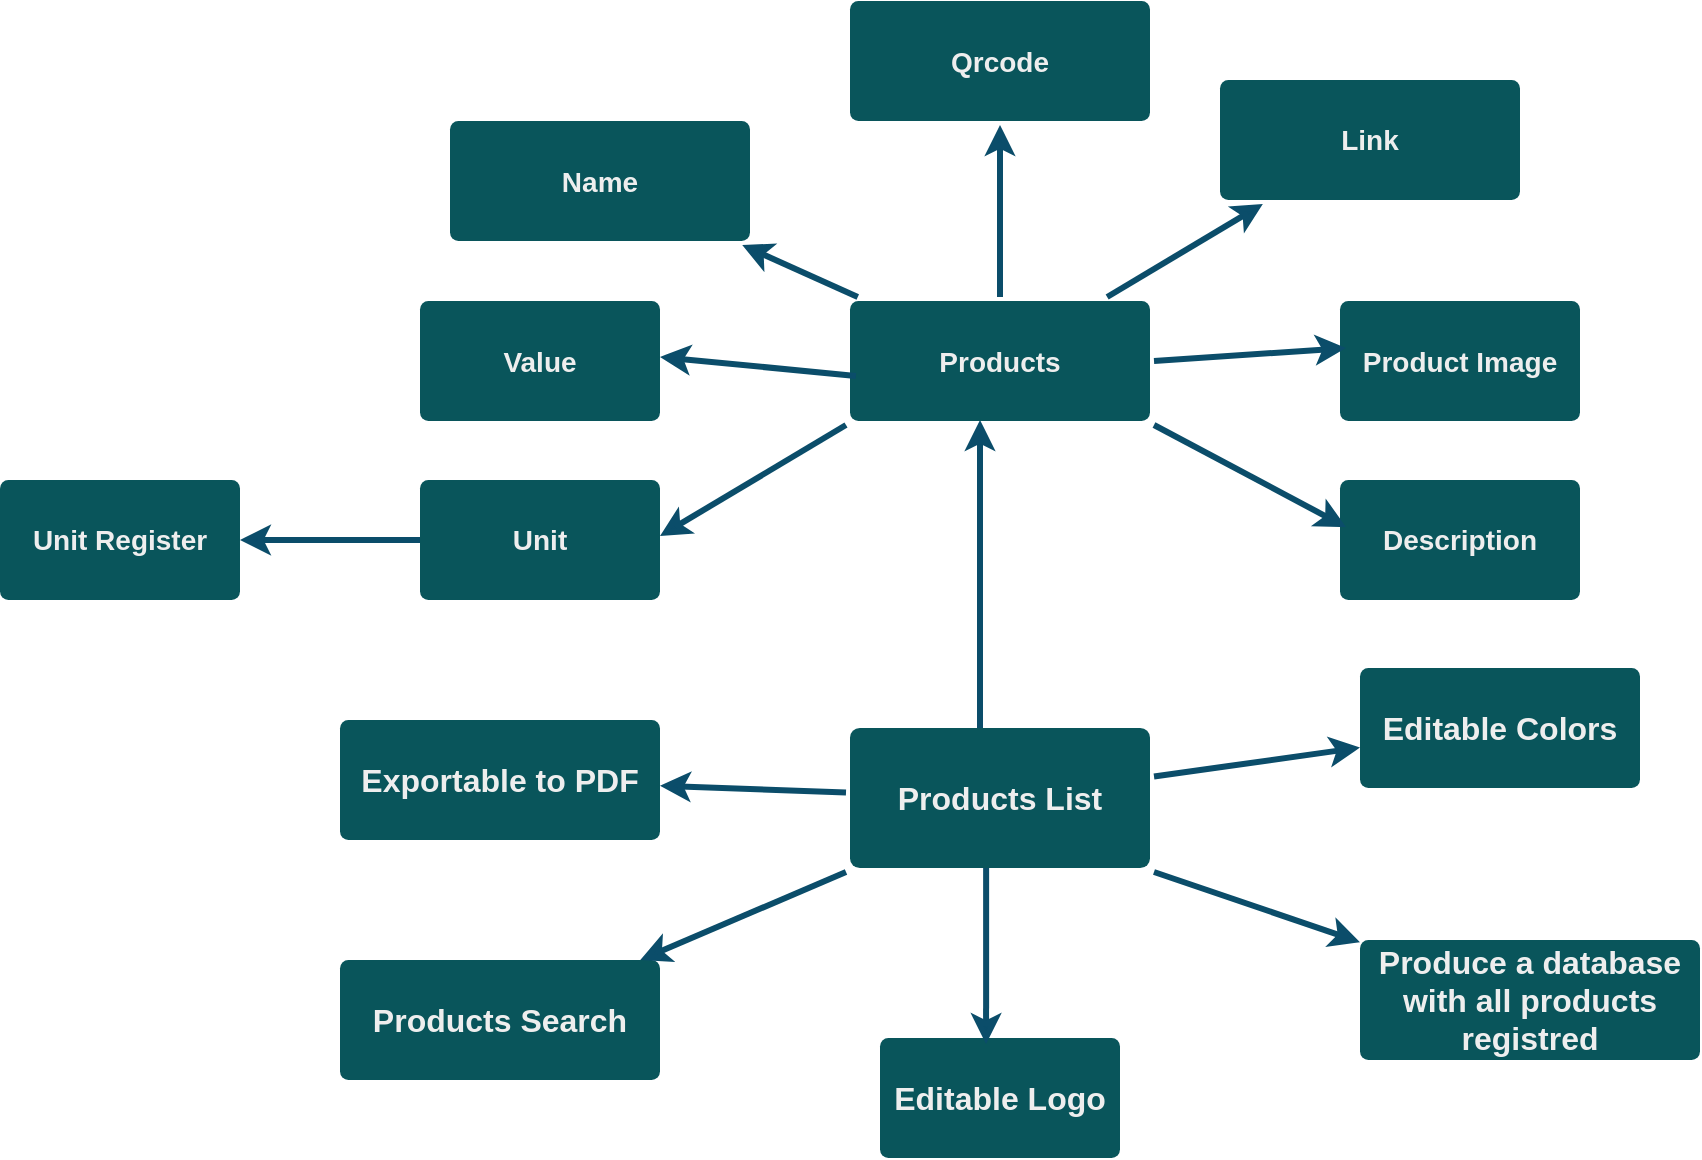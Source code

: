 <mxfile version="24.0.7" type="github">
  <diagram id="6a731a19-8d31-9384-78a2-239565b7b9f0" name="Page-1">
    <mxGraphModel dx="1434" dy="718" grid="1" gridSize="10" guides="1" tooltips="1" connect="1" arrows="1" fold="1" page="1" pageScale="1" pageWidth="1169" pageHeight="827" background="none" math="0" shadow="0">
      <root>
        <mxCell id="0" />
        <mxCell id="1" parent="0" />
        <mxCell id="1745" value="" style="edgeStyle=none;rounded=0;jumpStyle=none;html=1;shadow=0;labelBackgroundColor=none;startArrow=none;startFill=0;endArrow=classic;endFill=1;jettySize=auto;orthogonalLoop=1;strokeColor=#0B4D6A;strokeWidth=3;fontFamily=Helvetica;fontSize=16;fontColor=default;spacing=5;" parent="1" edge="1">
          <mxGeometry relative="1" as="geometry">
            <mxPoint x="560" y="414" as="sourcePoint" />
            <mxPoint x="560" y="260" as="targetPoint" />
          </mxGeometry>
        </mxCell>
        <mxCell id="1749" value="Products List" style="rounded=1;whiteSpace=wrap;html=1;shadow=0;labelBackgroundColor=none;strokeColor=none;strokeWidth=3;fillColor=#09555B;fontFamily=Helvetica;fontSize=16;fontColor=#EEEEEE;align=center;fontStyle=1;spacing=5;arcSize=7;perimeterSpacing=2;" parent="1" vertex="1">
          <mxGeometry x="495" y="414" width="150" height="70" as="geometry" />
        </mxCell>
        <mxCell id="1764" value="Products" style="rounded=1;whiteSpace=wrap;html=1;shadow=0;labelBackgroundColor=none;strokeColor=none;strokeWidth=3;fillColor=#09555B;fontFamily=Helvetica;fontSize=14;fontColor=#EEEEEE;align=center;spacing=5;fontStyle=1;arcSize=7;perimeterSpacing=2;" parent="1" vertex="1">
          <mxGeometry x="495" y="200.5" width="150" height="60" as="geometry" />
        </mxCell>
        <mxCell id="1765" value="Link" style="rounded=1;whiteSpace=wrap;html=1;shadow=0;labelBackgroundColor=none;strokeColor=none;strokeWidth=3;fillColor=#09555B;fontFamily=Helvetica;fontSize=14;fontColor=#EEEEEE;align=center;spacing=5;arcSize=7;perimeterSpacing=2;fontStyle=1" parent="1" vertex="1">
          <mxGeometry x="680" y="90" width="150" height="60" as="geometry" />
        </mxCell>
        <mxCell id="1766" value="" style="edgeStyle=none;rounded=0;jumpStyle=none;html=1;shadow=0;labelBackgroundColor=none;startArrow=none;startFill=0;endArrow=classic;endFill=1;jettySize=auto;orthogonalLoop=1;strokeColor=#0B4D6A;strokeWidth=3;fontFamily=Helvetica;fontSize=14;fontColor=default;spacing=5;" parent="1" source="1764" target="1765" edge="1">
          <mxGeometry relative="1" as="geometry" />
        </mxCell>
        <mxCell id="1767" value="Qrcode" style="rounded=1;whiteSpace=wrap;html=1;shadow=0;labelBackgroundColor=none;strokeColor=none;strokeWidth=3;fillColor=#09555B;fontFamily=Helvetica;fontSize=14;fontColor=#EEEEEE;align=center;spacing=5;arcSize=7;perimeterSpacing=2;fontStyle=1" parent="1" vertex="1">
          <mxGeometry x="495" y="50.5" width="150" height="60" as="geometry" />
        </mxCell>
        <mxCell id="1768" value="" style="edgeStyle=none;rounded=0;jumpStyle=none;html=1;shadow=0;labelBackgroundColor=none;startArrow=none;startFill=0;endArrow=classic;endFill=1;jettySize=auto;orthogonalLoop=1;strokeColor=#0B4D6A;strokeWidth=3;fontFamily=Helvetica;fontSize=14;fontColor=default;spacing=5;" parent="1" source="1764" target="1767" edge="1">
          <mxGeometry relative="1" as="geometry" />
        </mxCell>
        <mxCell id="1769" value="Name" style="rounded=1;whiteSpace=wrap;html=1;shadow=0;labelBackgroundColor=none;strokeColor=none;strokeWidth=3;fillColor=#09555B;fontFamily=Helvetica;fontSize=14;fontColor=#EEEEEE;align=center;spacing=5;arcSize=7;perimeterSpacing=2;fontStyle=1" parent="1" vertex="1">
          <mxGeometry x="295" y="110.5" width="150" height="60" as="geometry" />
        </mxCell>
        <mxCell id="1770" value="" style="edgeStyle=none;rounded=0;jumpStyle=none;html=1;shadow=0;labelBackgroundColor=none;startArrow=none;startFill=0;endArrow=classic;endFill=1;jettySize=auto;orthogonalLoop=1;strokeColor=#0B4D6A;strokeWidth=3;fontFamily=Helvetica;fontSize=14;fontColor=default;spacing=5;" parent="1" source="1764" target="1769" edge="1">
          <mxGeometry relative="1" as="geometry" />
        </mxCell>
        <mxCell id="2_9wW-0BQ_GVZx1C2oif-1779" value="Value" style="rounded=1;whiteSpace=wrap;html=1;fontSize=14;fillColor=#09555B;strokeColor=none;fontColor=#EEEEEE;shadow=0;labelBackgroundColor=none;strokeWidth=3;spacing=5;fontStyle=1;arcSize=7;" vertex="1" parent="1">
          <mxGeometry x="280" y="200.5" width="120" height="60" as="geometry" />
        </mxCell>
        <mxCell id="2_9wW-0BQ_GVZx1C2oif-1781" value="" style="edgeStyle=none;rounded=0;jumpStyle=none;html=1;shadow=0;labelBackgroundColor=none;startArrow=none;startFill=0;endArrow=classic;endFill=1;jettySize=auto;orthogonalLoop=1;strokeColor=#0B4D6A;strokeWidth=3;fontFamily=Helvetica;fontSize=14;fontColor=default;spacing=5;exitX=0.032;exitY=0.617;exitDx=0;exitDy=0;exitPerimeter=0;" edge="1" parent="1" source="1764">
          <mxGeometry relative="1" as="geometry">
            <mxPoint x="458" y="254.5" as="sourcePoint" />
            <mxPoint x="400" y="228.5" as="targetPoint" />
          </mxGeometry>
        </mxCell>
        <mxCell id="2_9wW-0BQ_GVZx1C2oif-1782" value="Product Image" style="whiteSpace=wrap;html=1;fontSize=14;fillColor=#09555B;strokeColor=none;fontColor=#EEEEEE;rounded=1;shadow=0;labelBackgroundColor=none;strokeWidth=3;spacing=5;fontStyle=1;arcSize=7;" vertex="1" parent="1">
          <mxGeometry x="740" y="200.5" width="120" height="60" as="geometry" />
        </mxCell>
        <mxCell id="2_9wW-0BQ_GVZx1C2oif-1784" value="" style="edgeStyle=none;rounded=0;jumpStyle=none;html=1;shadow=0;labelBackgroundColor=none;startArrow=none;startFill=0;endArrow=classic;endFill=1;jettySize=auto;orthogonalLoop=1;strokeColor=#0B4D6A;strokeWidth=3;fontFamily=Helvetica;fontSize=14;fontColor=default;spacing=5;exitX=1;exitY=0.5;exitDx=0;exitDy=0;entryX=0.025;entryY=0.392;entryDx=0;entryDy=0;entryPerimeter=0;" edge="1" parent="1" source="1764" target="2_9wW-0BQ_GVZx1C2oif-1782">
          <mxGeometry relative="1" as="geometry">
            <mxPoint x="660" y="236" as="sourcePoint" />
            <mxPoint x="718" y="210" as="targetPoint" />
          </mxGeometry>
        </mxCell>
        <mxCell id="2_9wW-0BQ_GVZx1C2oif-1785" value="Description" style="whiteSpace=wrap;html=1;fontSize=14;fillColor=#09555B;strokeColor=none;fontColor=#EEEEEE;rounded=1;shadow=0;labelBackgroundColor=none;strokeWidth=3;spacing=5;fontStyle=1;arcSize=7;" vertex="1" parent="1">
          <mxGeometry x="740" y="290" width="120" height="60" as="geometry" />
        </mxCell>
        <mxCell id="2_9wW-0BQ_GVZx1C2oif-1786" value="" style="edgeStyle=none;rounded=0;jumpStyle=none;html=1;shadow=0;labelBackgroundColor=none;startArrow=none;startFill=0;endArrow=classic;endFill=1;jettySize=auto;orthogonalLoop=1;strokeColor=#0B4D6A;strokeWidth=3;fontFamily=Helvetica;fontSize=14;fontColor=default;spacing=5;exitX=1;exitY=1;exitDx=0;exitDy=0;entryX=0.025;entryY=0.392;entryDx=0;entryDy=0;entryPerimeter=0;" edge="1" parent="1" target="2_9wW-0BQ_GVZx1C2oif-1785" source="1764">
          <mxGeometry relative="1" as="geometry">
            <mxPoint x="647" y="310.5" as="sourcePoint" />
            <mxPoint x="718" y="289.5" as="targetPoint" />
          </mxGeometry>
        </mxCell>
        <mxCell id="2_9wW-0BQ_GVZx1C2oif-1787" value="Exportable to PDF" style="whiteSpace=wrap;html=1;fontSize=16;fillColor=#09555B;strokeColor=none;fontColor=#EEEEEE;rounded=1;shadow=0;labelBackgroundColor=none;strokeWidth=3;fontStyle=1;spacing=5;arcSize=7;" vertex="1" parent="1">
          <mxGeometry x="240" y="410" width="160" height="60" as="geometry" />
        </mxCell>
        <mxCell id="2_9wW-0BQ_GVZx1C2oif-1789" value="Editable Logo" style="whiteSpace=wrap;html=1;fontSize=16;fillColor=#09555B;strokeColor=none;fontColor=#EEEEEE;rounded=1;shadow=0;labelBackgroundColor=none;strokeWidth=3;fontStyle=1;spacing=5;arcSize=7;" vertex="1" parent="1">
          <mxGeometry x="510" y="569" width="120" height="60" as="geometry" />
        </mxCell>
        <mxCell id="2_9wW-0BQ_GVZx1C2oif-1791" value="Editable Colors" style="whiteSpace=wrap;html=1;fontSize=16;fillColor=#09555B;strokeColor=none;fontColor=#EEEEEE;rounded=1;shadow=0;labelBackgroundColor=none;strokeWidth=3;fontStyle=1;spacing=5;arcSize=7;" vertex="1" parent="1">
          <mxGeometry x="750" y="384" width="140" height="60" as="geometry" />
        </mxCell>
        <mxCell id="2_9wW-0BQ_GVZx1C2oif-1793" value="" style="edgeStyle=none;rounded=0;jumpStyle=none;html=1;shadow=0;labelBackgroundColor=none;startArrow=none;startFill=0;endArrow=classic;endFill=1;jettySize=auto;orthogonalLoop=1;strokeColor=#0B4D6A;strokeWidth=3;fontFamily=Helvetica;fontSize=14;fontColor=default;spacing=5;" edge="1" parent="1" source="1749" target="2_9wW-0BQ_GVZx1C2oif-1787">
          <mxGeometry relative="1" as="geometry">
            <mxPoint x="488" y="453.75" as="sourcePoint" />
            <mxPoint x="390" y="444.25" as="targetPoint" />
          </mxGeometry>
        </mxCell>
        <mxCell id="2_9wW-0BQ_GVZx1C2oif-1794" value="" style="edgeStyle=none;rounded=0;jumpStyle=none;html=1;shadow=0;labelBackgroundColor=none;startArrow=none;startFill=0;endArrow=classic;endFill=1;jettySize=auto;orthogonalLoop=1;strokeColor=#0B4D6A;strokeWidth=3;fontFamily=Helvetica;fontSize=14;fontColor=default;spacing=5;" edge="1" parent="1" source="1749" target="2_9wW-0BQ_GVZx1C2oif-1791">
          <mxGeometry relative="1" as="geometry">
            <mxPoint x="650" y="449.25" as="sourcePoint" />
            <mxPoint x="748" y="458.75" as="targetPoint" />
          </mxGeometry>
        </mxCell>
        <mxCell id="2_9wW-0BQ_GVZx1C2oif-1798" value="" style="edgeStyle=none;rounded=0;jumpStyle=none;html=1;shadow=0;labelBackgroundColor=none;startArrow=none;startFill=0;endArrow=classic;endFill=1;jettySize=auto;orthogonalLoop=1;strokeColor=#0B4D6A;strokeWidth=3;fontFamily=Helvetica;fontSize=14;fontColor=default;spacing=5;exitX=0.455;exitY=0.973;exitDx=0;exitDy=0;exitPerimeter=0;entryX=0.442;entryY=0.05;entryDx=0;entryDy=0;entryPerimeter=0;" edge="1" parent="1" source="1749" target="2_9wW-0BQ_GVZx1C2oif-1789">
          <mxGeometry relative="1" as="geometry">
            <mxPoint x="527" y="524" as="sourcePoint" />
            <mxPoint x="630" y="524" as="targetPoint" />
          </mxGeometry>
        </mxCell>
        <mxCell id="2_9wW-0BQ_GVZx1C2oif-1799" value="Unit" style="rounded=1;whiteSpace=wrap;html=1;fontSize=14;fillColor=#09555B;strokeColor=none;fontColor=#EEEEEE;shadow=0;labelBackgroundColor=none;strokeWidth=3;spacing=5;fontStyle=1;arcSize=7;" vertex="1" parent="1">
          <mxGeometry x="280" y="290" width="120" height="60" as="geometry" />
        </mxCell>
        <mxCell id="2_9wW-0BQ_GVZx1C2oif-1800" value="" style="edgeStyle=none;rounded=0;jumpStyle=none;html=1;shadow=0;labelBackgroundColor=none;startArrow=none;startFill=0;endArrow=classic;endFill=1;jettySize=auto;orthogonalLoop=1;strokeColor=#0B4D6A;strokeWidth=3;fontFamily=Helvetica;fontSize=14;fontColor=default;spacing=5;exitX=0;exitY=1;exitDx=0;exitDy=0;" edge="1" parent="1" source="1764">
          <mxGeometry relative="1" as="geometry">
            <mxPoint x="498" y="327.5" as="sourcePoint" />
            <mxPoint x="400" y="318" as="targetPoint" />
          </mxGeometry>
        </mxCell>
        <mxCell id="2_9wW-0BQ_GVZx1C2oif-1801" value="Unit Register" style="rounded=1;whiteSpace=wrap;html=1;fontSize=14;fillColor=#09555B;strokeColor=none;fontColor=#EEEEEE;shadow=0;labelBackgroundColor=none;strokeWidth=3;spacing=5;fontStyle=1;arcSize=7;" vertex="1" parent="1">
          <mxGeometry x="70" y="290" width="120" height="60" as="geometry" />
        </mxCell>
        <mxCell id="2_9wW-0BQ_GVZx1C2oif-1803" value="" style="edgeStyle=none;rounded=0;jumpStyle=none;html=1;shadow=0;labelBackgroundColor=none;startArrow=none;startFill=0;endArrow=classic;endFill=1;jettySize=auto;orthogonalLoop=1;strokeColor=#0B4D6A;strokeWidth=3;fontFamily=Helvetica;fontSize=14;fontColor=default;spacing=5;exitX=0;exitY=0.5;exitDx=0;exitDy=0;entryX=1;entryY=0.5;entryDx=0;entryDy=0;" edge="1" parent="1" source="2_9wW-0BQ_GVZx1C2oif-1799" target="2_9wW-0BQ_GVZx1C2oif-1801">
          <mxGeometry relative="1" as="geometry">
            <mxPoint x="283" y="280" as="sourcePoint" />
            <mxPoint x="190" y="335" as="targetPoint" />
          </mxGeometry>
        </mxCell>
        <mxCell id="2_9wW-0BQ_GVZx1C2oif-1804" value="Products Search" style="whiteSpace=wrap;html=1;fontSize=16;fillColor=#09555B;strokeColor=none;fontColor=#EEEEEE;rounded=1;shadow=0;labelBackgroundColor=none;strokeWidth=3;fontStyle=1;spacing=5;arcSize=7;" vertex="1" parent="1">
          <mxGeometry x="240" y="530" width="160" height="60" as="geometry" />
        </mxCell>
        <mxCell id="2_9wW-0BQ_GVZx1C2oif-1805" value="" style="edgeStyle=none;rounded=0;jumpStyle=none;html=1;shadow=0;labelBackgroundColor=none;startArrow=none;startFill=0;endArrow=classic;endFill=1;jettySize=auto;orthogonalLoop=1;strokeColor=#0B4D6A;strokeWidth=3;fontFamily=Helvetica;fontSize=14;fontColor=default;spacing=5;exitX=0;exitY=1;exitDx=0;exitDy=0;" edge="1" parent="1" target="2_9wW-0BQ_GVZx1C2oif-1804" source="1749">
          <mxGeometry relative="1" as="geometry">
            <mxPoint x="495" y="539" as="sourcePoint" />
            <mxPoint x="392" y="534.25" as="targetPoint" />
          </mxGeometry>
        </mxCell>
        <mxCell id="2_9wW-0BQ_GVZx1C2oif-1806" value="Produce a database with all products registred" style="whiteSpace=wrap;html=1;fontSize=16;fillColor=#09555B;strokeColor=none;fontColor=#EEEEEE;rounded=1;shadow=0;labelBackgroundColor=none;strokeWidth=3;fontStyle=1;spacing=5;arcSize=7;" vertex="1" parent="1">
          <mxGeometry x="750" y="520" width="170" height="60" as="geometry" />
        </mxCell>
        <mxCell id="2_9wW-0BQ_GVZx1C2oif-1807" value="" style="edgeStyle=none;rounded=0;jumpStyle=none;html=1;shadow=0;labelBackgroundColor=none;startArrow=none;startFill=0;endArrow=classic;endFill=1;jettySize=auto;orthogonalLoop=1;strokeColor=#0B4D6A;strokeWidth=3;fontFamily=Helvetica;fontSize=14;fontColor=default;spacing=5;exitX=1;exitY=1;exitDx=0;exitDy=0;" edge="1" parent="1" target="2_9wW-0BQ_GVZx1C2oif-1806" source="1749">
          <mxGeometry relative="1" as="geometry">
            <mxPoint x="630" y="490" as="sourcePoint" />
            <mxPoint x="764" y="552.75" as="targetPoint" />
          </mxGeometry>
        </mxCell>
      </root>
    </mxGraphModel>
  </diagram>
</mxfile>
